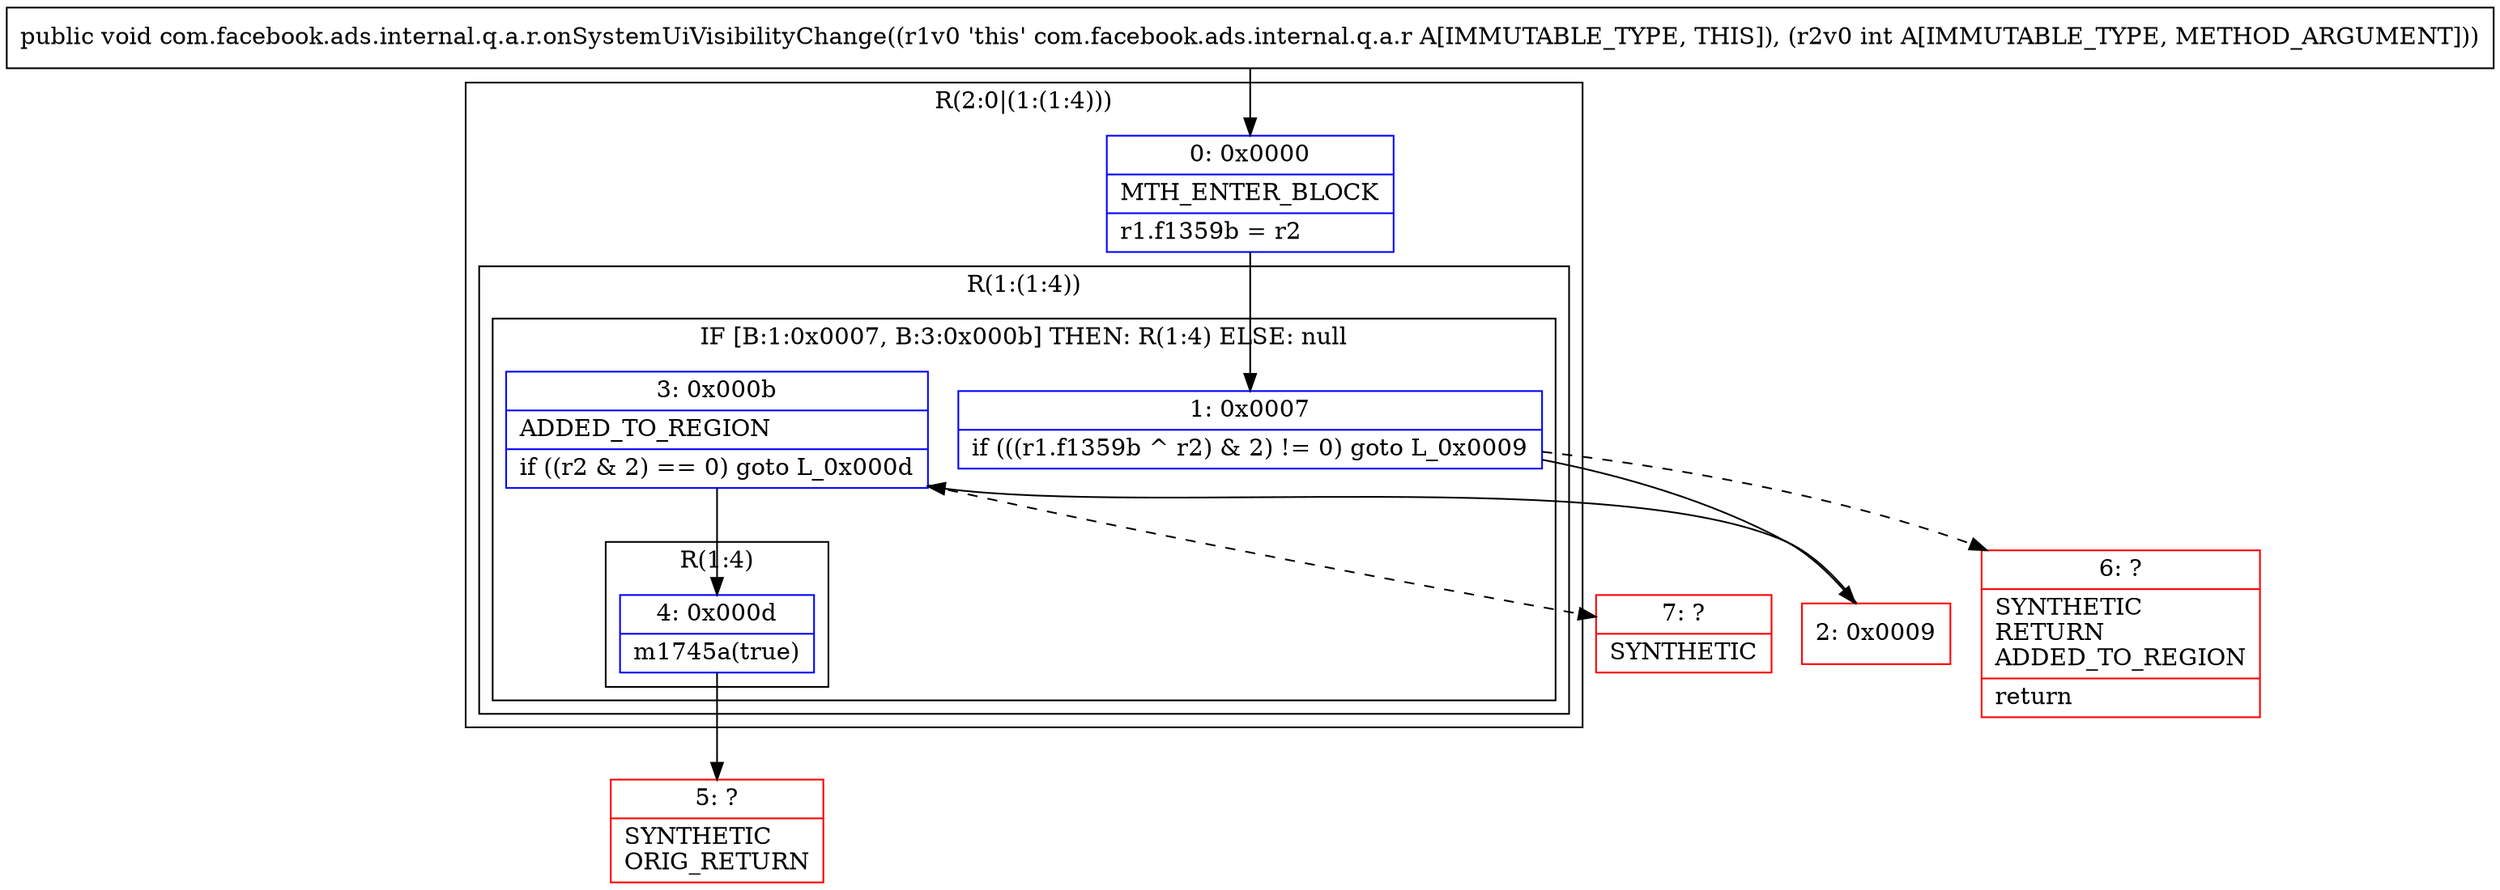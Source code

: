 digraph "CFG forcom.facebook.ads.internal.q.a.r.onSystemUiVisibilityChange(I)V" {
subgraph cluster_Region_557010009 {
label = "R(2:0|(1:(1:4)))";
node [shape=record,color=blue];
Node_0 [shape=record,label="{0\:\ 0x0000|MTH_ENTER_BLOCK\l|r1.f1359b = r2\l}"];
subgraph cluster_Region_774516601 {
label = "R(1:(1:4))";
node [shape=record,color=blue];
subgraph cluster_IfRegion_2011576872 {
label = "IF [B:1:0x0007, B:3:0x000b] THEN: R(1:4) ELSE: null";
node [shape=record,color=blue];
Node_1 [shape=record,label="{1\:\ 0x0007|if (((r1.f1359b ^ r2) & 2) != 0) goto L_0x0009\l}"];
Node_3 [shape=record,label="{3\:\ 0x000b|ADDED_TO_REGION\l|if ((r2 & 2) == 0) goto L_0x000d\l}"];
subgraph cluster_Region_778468673 {
label = "R(1:4)";
node [shape=record,color=blue];
Node_4 [shape=record,label="{4\:\ 0x000d|m1745a(true)\l}"];
}
}
}
}
Node_2 [shape=record,color=red,label="{2\:\ 0x0009}"];
Node_5 [shape=record,color=red,label="{5\:\ ?|SYNTHETIC\lORIG_RETURN\l}"];
Node_6 [shape=record,color=red,label="{6\:\ ?|SYNTHETIC\lRETURN\lADDED_TO_REGION\l|return\l}"];
Node_7 [shape=record,color=red,label="{7\:\ ?|SYNTHETIC\l}"];
MethodNode[shape=record,label="{public void com.facebook.ads.internal.q.a.r.onSystemUiVisibilityChange((r1v0 'this' com.facebook.ads.internal.q.a.r A[IMMUTABLE_TYPE, THIS]), (r2v0 int A[IMMUTABLE_TYPE, METHOD_ARGUMENT])) }"];
MethodNode -> Node_0;
Node_0 -> Node_1;
Node_1 -> Node_2;
Node_1 -> Node_6[style=dashed];
Node_3 -> Node_4;
Node_3 -> Node_7[style=dashed];
Node_4 -> Node_5;
Node_2 -> Node_3;
}

